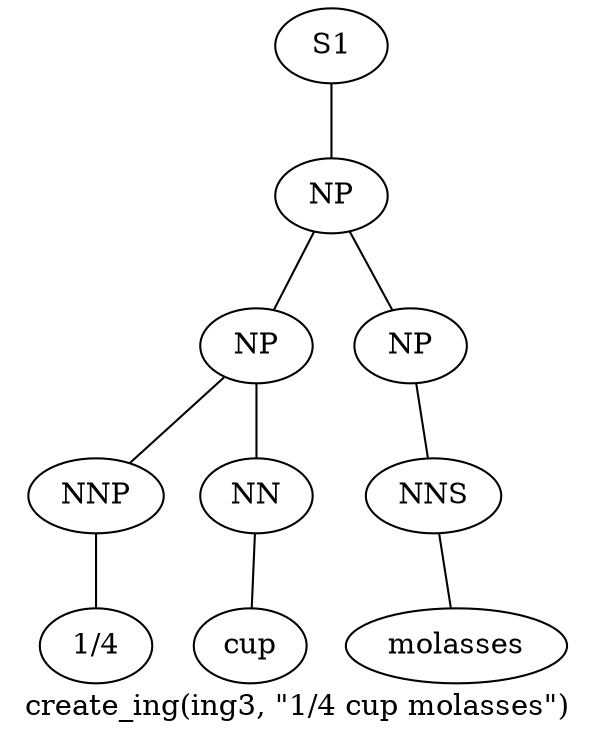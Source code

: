 graph SyntaxGraph {
	label = "create_ing(ing3, \"1/4 cup molasses\")";
	Node0 [label="S1"];
	Node1 [label="NP"];
	Node2 [label="NP"];
	Node3 [label="NNP"];
	Node4 [label="1/4"];
	Node5 [label="NN"];
	Node6 [label="cup"];
	Node7 [label="NP"];
	Node8 [label="NNS"];
	Node9 [label="molasses"];

	Node0 -- Node1;
	Node1 -- Node2;
	Node1 -- Node7;
	Node2 -- Node3;
	Node2 -- Node5;
	Node3 -- Node4;
	Node5 -- Node6;
	Node7 -- Node8;
	Node8 -- Node9;
}